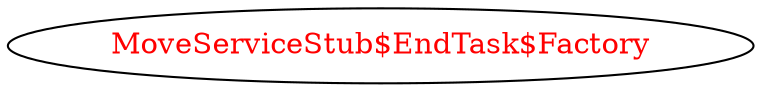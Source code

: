 digraph dependencyGraph {
 concentrate=true;
 ranksep="2.0";
 rankdir="LR"; 
 splines="ortho";
"MoveServiceStub$EndTask$Factory" [fontcolor="red"];
}